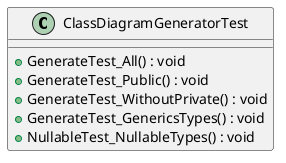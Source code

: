 @startuml
class ClassDiagramGeneratorTest {
    + GenerateTest_All() : void
    + GenerateTest_Public() : void
    + GenerateTest_WithoutPrivate() : void
    + GenerateTest_GenericsTypes() : void
    + NullableTest_NullableTypes() : void
}
@enduml

